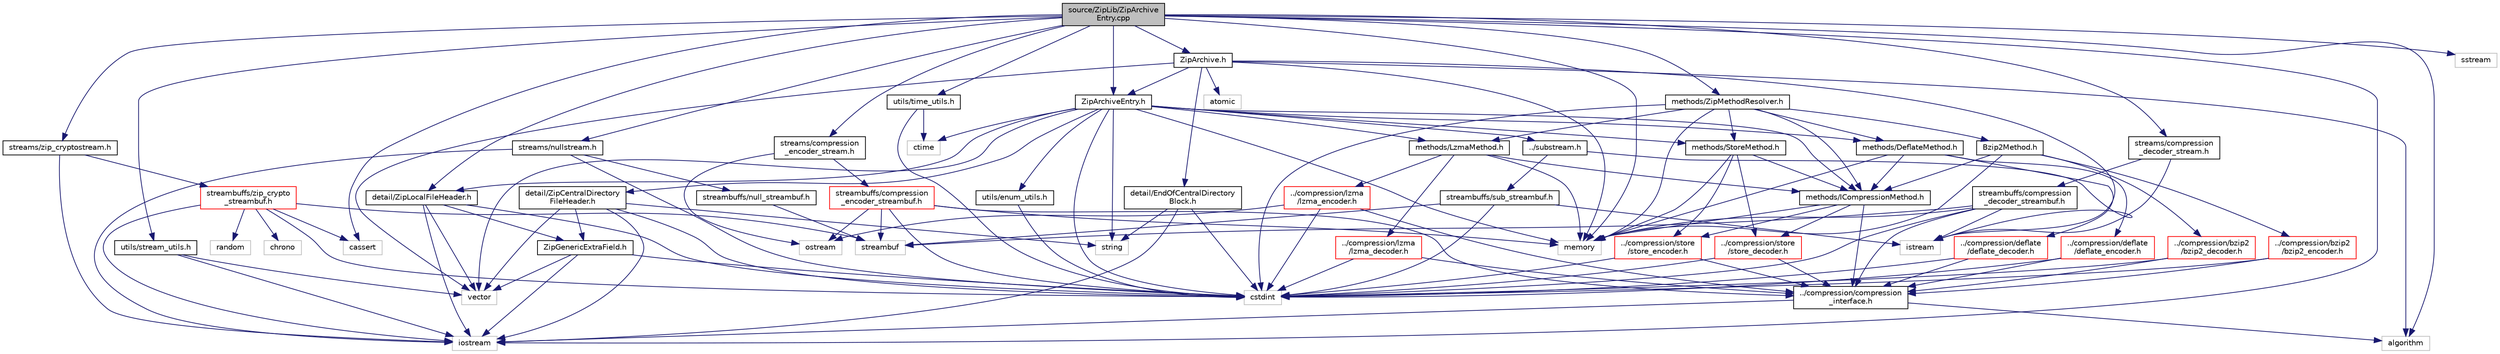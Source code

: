 digraph "source/ZipLib/ZipArchiveEntry.cpp"
{
 // LATEX_PDF_SIZE
  edge [fontname="Helvetica",fontsize="10",labelfontname="Helvetica",labelfontsize="10"];
  node [fontname="Helvetica",fontsize="10",shape=record];
  Node1 [label="source/ZipLib/ZipArchive\lEntry.cpp",height=0.2,width=0.4,color="black", fillcolor="grey75", style="filled", fontcolor="black",tooltip=" "];
  Node1 -> Node2 [color="midnightblue",fontsize="10",style="solid"];
  Node2 [label="ZipArchiveEntry.h",height=0.2,width=0.4,color="black", fillcolor="white", style="filled",URL="$_zip_archive_entry_8h.html",tooltip=" "];
  Node2 -> Node3 [color="midnightblue",fontsize="10",style="solid"];
  Node3 [label="detail/ZipLocalFileHeader.h",height=0.2,width=0.4,color="black", fillcolor="white", style="filled",URL="$_zip_local_file_header_8h.html",tooltip=" "];
  Node3 -> Node4 [color="midnightblue",fontsize="10",style="solid"];
  Node4 [label="ZipGenericExtraField.h",height=0.2,width=0.4,color="black", fillcolor="white", style="filled",URL="$_zip_generic_extra_field_8h.html",tooltip=" "];
  Node4 -> Node5 [color="midnightblue",fontsize="10",style="solid"];
  Node5 [label="cstdint",height=0.2,width=0.4,color="grey75", fillcolor="white", style="filled",tooltip=" "];
  Node4 -> Node6 [color="midnightblue",fontsize="10",style="solid"];
  Node6 [label="vector",height=0.2,width=0.4,color="grey75", fillcolor="white", style="filled",tooltip=" "];
  Node4 -> Node7 [color="midnightblue",fontsize="10",style="solid"];
  Node7 [label="iostream",height=0.2,width=0.4,color="grey75", fillcolor="white", style="filled",tooltip=" "];
  Node3 -> Node7 [color="midnightblue",fontsize="10",style="solid"];
  Node3 -> Node6 [color="midnightblue",fontsize="10",style="solid"];
  Node3 -> Node5 [color="midnightblue",fontsize="10",style="solid"];
  Node2 -> Node8 [color="midnightblue",fontsize="10",style="solid"];
  Node8 [label="detail/ZipCentralDirectory\lFileHeader.h",height=0.2,width=0.4,color="black", fillcolor="white", style="filled",URL="$_zip_central_directory_file_header_8h.html",tooltip=" "];
  Node8 -> Node4 [color="midnightblue",fontsize="10",style="solid"];
  Node8 -> Node7 [color="midnightblue",fontsize="10",style="solid"];
  Node8 -> Node9 [color="midnightblue",fontsize="10",style="solid"];
  Node9 [label="string",height=0.2,width=0.4,color="grey75", fillcolor="white", style="filled",tooltip=" "];
  Node8 -> Node6 [color="midnightblue",fontsize="10",style="solid"];
  Node8 -> Node5 [color="midnightblue",fontsize="10",style="solid"];
  Node2 -> Node10 [color="midnightblue",fontsize="10",style="solid"];
  Node10 [label="methods/ICompressionMethod.h",height=0.2,width=0.4,color="black", fillcolor="white", style="filled",URL="$_i_compression_method_8h.html",tooltip=" "];
  Node10 -> Node11 [color="midnightblue",fontsize="10",style="solid"];
  Node11 [label="../compression/compression\l_interface.h",height=0.2,width=0.4,color="black", fillcolor="white", style="filled",URL="$compression__interface_8h.html",tooltip=" "];
  Node11 -> Node7 [color="midnightblue",fontsize="10",style="solid"];
  Node11 -> Node12 [color="midnightblue",fontsize="10",style="solid"];
  Node12 [label="algorithm",height=0.2,width=0.4,color="grey75", fillcolor="white", style="filled",tooltip=" "];
  Node10 -> Node13 [color="midnightblue",fontsize="10",style="solid"];
  Node13 [label="../compression/store\l/store_encoder.h",height=0.2,width=0.4,color="red", fillcolor="white", style="filled",URL="$store__encoder_8h.html",tooltip=" "];
  Node13 -> Node11 [color="midnightblue",fontsize="10",style="solid"];
  Node13 -> Node5 [color="midnightblue",fontsize="10",style="solid"];
  Node10 -> Node23 [color="midnightblue",fontsize="10",style="solid"];
  Node23 [label="../compression/store\l/store_decoder.h",height=0.2,width=0.4,color="red", fillcolor="white", style="filled",URL="$store__decoder_8h.html",tooltip=" "];
  Node23 -> Node11 [color="midnightblue",fontsize="10",style="solid"];
  Node23 -> Node5 [color="midnightblue",fontsize="10",style="solid"];
  Node10 -> Node25 [color="midnightblue",fontsize="10",style="solid"];
  Node25 [label="memory",height=0.2,width=0.4,color="grey75", fillcolor="white", style="filled",tooltip=" "];
  Node2 -> Node26 [color="midnightblue",fontsize="10",style="solid"];
  Node26 [label="methods/StoreMethod.h",height=0.2,width=0.4,color="black", fillcolor="white", style="filled",URL="$_store_method_8h.html",tooltip=" "];
  Node26 -> Node10 [color="midnightblue",fontsize="10",style="solid"];
  Node26 -> Node13 [color="midnightblue",fontsize="10",style="solid"];
  Node26 -> Node23 [color="midnightblue",fontsize="10",style="solid"];
  Node26 -> Node25 [color="midnightblue",fontsize="10",style="solid"];
  Node2 -> Node27 [color="midnightblue",fontsize="10",style="solid"];
  Node27 [label="methods/DeflateMethod.h",height=0.2,width=0.4,color="black", fillcolor="white", style="filled",URL="$_deflate_method_8h.html",tooltip=" "];
  Node27 -> Node10 [color="midnightblue",fontsize="10",style="solid"];
  Node27 -> Node28 [color="midnightblue",fontsize="10",style="solid"];
  Node28 [label="../compression/deflate\l/deflate_encoder.h",height=0.2,width=0.4,color="red", fillcolor="white", style="filled",URL="$deflate__encoder_8h.html",tooltip=" "];
  Node28 -> Node11 [color="midnightblue",fontsize="10",style="solid"];
  Node28 -> Node5 [color="midnightblue",fontsize="10",style="solid"];
  Node27 -> Node30 [color="midnightblue",fontsize="10",style="solid"];
  Node30 [label="../compression/deflate\l/deflate_decoder.h",height=0.2,width=0.4,color="red", fillcolor="white", style="filled",URL="$deflate__decoder_8h.html",tooltip=" "];
  Node30 -> Node11 [color="midnightblue",fontsize="10",style="solid"];
  Node30 -> Node5 [color="midnightblue",fontsize="10",style="solid"];
  Node27 -> Node25 [color="midnightblue",fontsize="10",style="solid"];
  Node2 -> Node32 [color="midnightblue",fontsize="10",style="solid"];
  Node32 [label="methods/LzmaMethod.h",height=0.2,width=0.4,color="black", fillcolor="white", style="filled",URL="$_lzma_method_8h.html",tooltip=" "];
  Node32 -> Node10 [color="midnightblue",fontsize="10",style="solid"];
  Node32 -> Node33 [color="midnightblue",fontsize="10",style="solid"];
  Node33 [label="../compression/lzma\l/lzma_encoder.h",height=0.2,width=0.4,color="red", fillcolor="white", style="filled",URL="$lzma__encoder_8h.html",tooltip=" "];
  Node33 -> Node11 [color="midnightblue",fontsize="10",style="solid"];
  Node33 -> Node46 [color="midnightblue",fontsize="10",style="solid"];
  Node46 [label="ostream",height=0.2,width=0.4,color="grey75", fillcolor="white", style="filled",tooltip=" "];
  Node33 -> Node5 [color="midnightblue",fontsize="10",style="solid"];
  Node32 -> Node48 [color="midnightblue",fontsize="10",style="solid"];
  Node48 [label="../compression/lzma\l/lzma_decoder.h",height=0.2,width=0.4,color="red", fillcolor="white", style="filled",URL="$lzma__decoder_8h.html",tooltip=" "];
  Node48 -> Node11 [color="midnightblue",fontsize="10",style="solid"];
  Node48 -> Node5 [color="midnightblue",fontsize="10",style="solid"];
  Node32 -> Node25 [color="midnightblue",fontsize="10",style="solid"];
  Node2 -> Node19 [color="midnightblue",fontsize="10",style="solid"];
  Node19 [label="../substream.h",height=0.2,width=0.4,color="black", fillcolor="white", style="filled",URL="$substream_8h.html",tooltip=" "];
  Node19 -> Node16 [color="midnightblue",fontsize="10",style="solid"];
  Node16 [label="istream",height=0.2,width=0.4,color="grey75", fillcolor="white", style="filled",tooltip=" "];
  Node19 -> Node20 [color="midnightblue",fontsize="10",style="solid"];
  Node20 [label="streambuffs/sub_streambuf.h",height=0.2,width=0.4,color="black", fillcolor="white", style="filled",URL="$sub__streambuf_8h.html",tooltip=" "];
  Node20 -> Node18 [color="midnightblue",fontsize="10",style="solid"];
  Node18 [label="streambuf",height=0.2,width=0.4,color="grey75", fillcolor="white", style="filled",tooltip=" "];
  Node20 -> Node16 [color="midnightblue",fontsize="10",style="solid"];
  Node20 -> Node5 [color="midnightblue",fontsize="10",style="solid"];
  Node2 -> Node51 [color="midnightblue",fontsize="10",style="solid"];
  Node51 [label="utils/enum_utils.h",height=0.2,width=0.4,color="black", fillcolor="white", style="filled",URL="$enum__utils_8h.html",tooltip=" "];
  Node51 -> Node5 [color="midnightblue",fontsize="10",style="solid"];
  Node2 -> Node5 [color="midnightblue",fontsize="10",style="solid"];
  Node2 -> Node52 [color="midnightblue",fontsize="10",style="solid"];
  Node52 [label="ctime",height=0.2,width=0.4,color="grey75", fillcolor="white", style="filled",tooltip=" "];
  Node2 -> Node9 [color="midnightblue",fontsize="10",style="solid"];
  Node2 -> Node6 [color="midnightblue",fontsize="10",style="solid"];
  Node2 -> Node25 [color="midnightblue",fontsize="10",style="solid"];
  Node1 -> Node53 [color="midnightblue",fontsize="10",style="solid"];
  Node53 [label="ZipArchive.h",height=0.2,width=0.4,color="black", fillcolor="white", style="filled",URL="$_zip_archive_8h.html",tooltip=" "];
  Node53 -> Node54 [color="midnightblue",fontsize="10",style="solid"];
  Node54 [label="detail/EndOfCentralDirectory\lBlock.h",height=0.2,width=0.4,color="black", fillcolor="white", style="filled",URL="$_end_of_central_directory_block_8h.html",tooltip=" "];
  Node54 -> Node5 [color="midnightblue",fontsize="10",style="solid"];
  Node54 -> Node9 [color="midnightblue",fontsize="10",style="solid"];
  Node54 -> Node7 [color="midnightblue",fontsize="10",style="solid"];
  Node53 -> Node2 [color="midnightblue",fontsize="10",style="solid"];
  Node53 -> Node16 [color="midnightblue",fontsize="10",style="solid"];
  Node53 -> Node6 [color="midnightblue",fontsize="10",style="solid"];
  Node53 -> Node12 [color="midnightblue",fontsize="10",style="solid"];
  Node53 -> Node55 [color="midnightblue",fontsize="10",style="solid"];
  Node55 [label="atomic",height=0.2,width=0.4,color="grey75", fillcolor="white", style="filled",tooltip=" "];
  Node53 -> Node25 [color="midnightblue",fontsize="10",style="solid"];
  Node1 -> Node3 [color="midnightblue",fontsize="10",style="solid"];
  Node1 -> Node56 [color="midnightblue",fontsize="10",style="solid"];
  Node56 [label="methods/ZipMethodResolver.h",height=0.2,width=0.4,color="black", fillcolor="white", style="filled",URL="$_zip_method_resolver_8h.html",tooltip=" "];
  Node56 -> Node5 [color="midnightblue",fontsize="10",style="solid"];
  Node56 -> Node25 [color="midnightblue",fontsize="10",style="solid"];
  Node56 -> Node10 [color="midnightblue",fontsize="10",style="solid"];
  Node56 -> Node26 [color="midnightblue",fontsize="10",style="solid"];
  Node56 -> Node27 [color="midnightblue",fontsize="10",style="solid"];
  Node56 -> Node57 [color="midnightblue",fontsize="10",style="solid"];
  Node57 [label="Bzip2Method.h",height=0.2,width=0.4,color="black", fillcolor="white", style="filled",URL="$_bzip2_method_8h.html",tooltip=" "];
  Node57 -> Node10 [color="midnightblue",fontsize="10",style="solid"];
  Node57 -> Node58 [color="midnightblue",fontsize="10",style="solid"];
  Node58 [label="../compression/bzip2\l/bzip2_encoder.h",height=0.2,width=0.4,color="red", fillcolor="white", style="filled",URL="$bzip2__encoder_8h.html",tooltip=" "];
  Node58 -> Node11 [color="midnightblue",fontsize="10",style="solid"];
  Node58 -> Node5 [color="midnightblue",fontsize="10",style="solid"];
  Node57 -> Node62 [color="midnightblue",fontsize="10",style="solid"];
  Node62 [label="../compression/bzip2\l/bzip2_decoder.h",height=0.2,width=0.4,color="red", fillcolor="white", style="filled",URL="$bzip2__decoder_8h.html",tooltip=" "];
  Node62 -> Node11 [color="midnightblue",fontsize="10",style="solid"];
  Node62 -> Node5 [color="midnightblue",fontsize="10",style="solid"];
  Node57 -> Node25 [color="midnightblue",fontsize="10",style="solid"];
  Node56 -> Node32 [color="midnightblue",fontsize="10",style="solid"];
  Node1 -> Node64 [color="midnightblue",fontsize="10",style="solid"];
  Node64 [label="streams/zip_cryptostream.h",height=0.2,width=0.4,color="black", fillcolor="white", style="filled",URL="$zip__cryptostream_8h.html",tooltip=" "];
  Node64 -> Node7 [color="midnightblue",fontsize="10",style="solid"];
  Node64 -> Node65 [color="midnightblue",fontsize="10",style="solid"];
  Node65 [label="streambuffs/zip_crypto\l_streambuf.h",height=0.2,width=0.4,color="red", fillcolor="white", style="filled",URL="$zip__crypto__streambuf_8h.html",tooltip=" "];
  Node65 -> Node18 [color="midnightblue",fontsize="10",style="solid"];
  Node65 -> Node7 [color="midnightblue",fontsize="10",style="solid"];
  Node65 -> Node5 [color="midnightblue",fontsize="10",style="solid"];
  Node65 -> Node66 [color="midnightblue",fontsize="10",style="solid"];
  Node66 [label="chrono",height=0.2,width=0.4,color="grey75", fillcolor="white", style="filled",tooltip=" "];
  Node65 -> Node67 [color="midnightblue",fontsize="10",style="solid"];
  Node67 [label="random",height=0.2,width=0.4,color="grey75", fillcolor="white", style="filled",tooltip=" "];
  Node65 -> Node68 [color="midnightblue",fontsize="10",style="solid"];
  Node68 [label="cassert",height=0.2,width=0.4,color="grey75", fillcolor="white", style="filled",tooltip=" "];
  Node1 -> Node69 [color="midnightblue",fontsize="10",style="solid"];
  Node69 [label="streams/compression\l_encoder_stream.h",height=0.2,width=0.4,color="black", fillcolor="white", style="filled",URL="$compression__encoder__stream_8h.html",tooltip=" "];
  Node69 -> Node46 [color="midnightblue",fontsize="10",style="solid"];
  Node69 -> Node70 [color="midnightblue",fontsize="10",style="solid"];
  Node70 [label="streambuffs/compression\l_encoder_streambuf.h",height=0.2,width=0.4,color="red", fillcolor="white", style="filled",URL="$compression__encoder__streambuf_8h.html",tooltip=" "];
  Node70 -> Node18 [color="midnightblue",fontsize="10",style="solid"];
  Node70 -> Node46 [color="midnightblue",fontsize="10",style="solid"];
  Node70 -> Node5 [color="midnightblue",fontsize="10",style="solid"];
  Node70 -> Node25 [color="midnightblue",fontsize="10",style="solid"];
  Node70 -> Node11 [color="midnightblue",fontsize="10",style="solid"];
  Node1 -> Node71 [color="midnightblue",fontsize="10",style="solid"];
  Node71 [label="streams/compression\l_decoder_stream.h",height=0.2,width=0.4,color="black", fillcolor="white", style="filled",URL="$compression__decoder__stream_8h.html",tooltip=" "];
  Node71 -> Node16 [color="midnightblue",fontsize="10",style="solid"];
  Node71 -> Node72 [color="midnightblue",fontsize="10",style="solid"];
  Node72 [label="streambuffs/compression\l_decoder_streambuf.h",height=0.2,width=0.4,color="black", fillcolor="white", style="filled",URL="$compression__decoder__streambuf_8h.html",tooltip=" "];
  Node72 -> Node18 [color="midnightblue",fontsize="10",style="solid"];
  Node72 -> Node16 [color="midnightblue",fontsize="10",style="solid"];
  Node72 -> Node5 [color="midnightblue",fontsize="10",style="solid"];
  Node72 -> Node25 [color="midnightblue",fontsize="10",style="solid"];
  Node72 -> Node11 [color="midnightblue",fontsize="10",style="solid"];
  Node1 -> Node73 [color="midnightblue",fontsize="10",style="solid"];
  Node73 [label="streams/nullstream.h",height=0.2,width=0.4,color="black", fillcolor="white", style="filled",URL="$nullstream_8h.html",tooltip=" "];
  Node73 -> Node7 [color="midnightblue",fontsize="10",style="solid"];
  Node73 -> Node5 [color="midnightblue",fontsize="10",style="solid"];
  Node73 -> Node74 [color="midnightblue",fontsize="10",style="solid"];
  Node74 [label="streambuffs/null_streambuf.h",height=0.2,width=0.4,color="black", fillcolor="white", style="filled",URL="$null__streambuf_8h.html",tooltip=" "];
  Node74 -> Node18 [color="midnightblue",fontsize="10",style="solid"];
  Node1 -> Node75 [color="midnightblue",fontsize="10",style="solid"];
  Node75 [label="utils/stream_utils.h",height=0.2,width=0.4,color="black", fillcolor="white", style="filled",URL="$stream__utils_8h.html",tooltip=" "];
  Node75 -> Node7 [color="midnightblue",fontsize="10",style="solid"];
  Node75 -> Node6 [color="midnightblue",fontsize="10",style="solid"];
  Node1 -> Node76 [color="midnightblue",fontsize="10",style="solid"];
  Node76 [label="utils/time_utils.h",height=0.2,width=0.4,color="black", fillcolor="white", style="filled",URL="$time__utils_8h.html",tooltip=" "];
  Node76 -> Node5 [color="midnightblue",fontsize="10",style="solid"];
  Node76 -> Node52 [color="midnightblue",fontsize="10",style="solid"];
  Node1 -> Node7 [color="midnightblue",fontsize="10",style="solid"];
  Node1 -> Node68 [color="midnightblue",fontsize="10",style="solid"];
  Node1 -> Node12 [color="midnightblue",fontsize="10",style="solid"];
  Node1 -> Node25 [color="midnightblue",fontsize="10",style="solid"];
  Node1 -> Node77 [color="midnightblue",fontsize="10",style="solid"];
  Node77 [label="sstream",height=0.2,width=0.4,color="grey75", fillcolor="white", style="filled",tooltip=" "];
}
